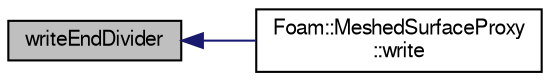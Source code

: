 digraph "writeEndDivider"
{
  bgcolor="transparent";
  edge [fontname="FreeSans",fontsize="10",labelfontname="FreeSans",labelfontsize="10"];
  node [fontname="FreeSans",fontsize="10",shape=record];
  rankdir="LR";
  Node1 [label="writeEndDivider",height=0.2,width=0.4,color="black", fillcolor="grey75", style="filled" fontcolor="black"];
  Node1 -> Node2 [dir="back",color="midnightblue",fontsize="10",style="solid",fontname="FreeSans"];
  Node2 [label="Foam::MeshedSurfaceProxy\l::write",height=0.2,width=0.4,color="black",URL="$a01424.html#a88474a581f2965b69efe09bd143a9900",tooltip="Write to database. "];
}
